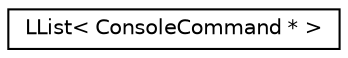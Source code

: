 digraph "Graphical Class Hierarchy"
{
 // LATEX_PDF_SIZE
  edge [fontname="Helvetica",fontsize="10",labelfontname="Helvetica",labelfontsize="10"];
  node [fontname="Helvetica",fontsize="10",shape=record];
  rankdir="LR";
  Node0 [label="LList\< ConsoleCommand * \>",height=0.2,width=0.4,color="black", fillcolor="white", style="filled",URL="$classLList.html",tooltip=" "];
}
